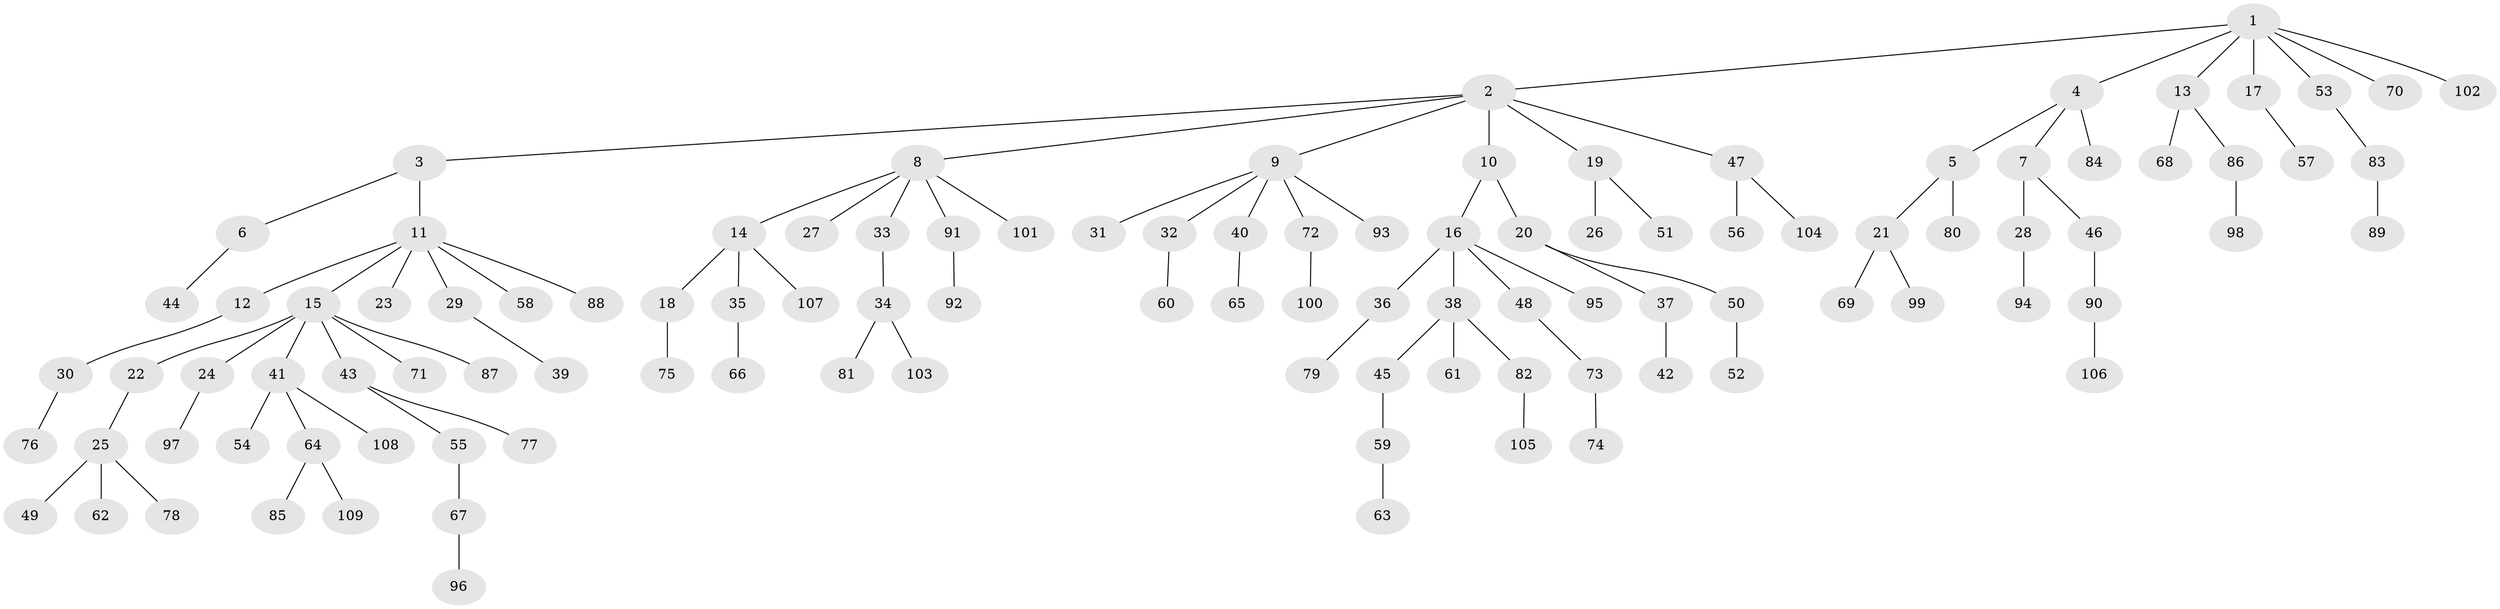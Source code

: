 // Generated by graph-tools (version 1.1) at 2025/26/03/09/25 03:26:25]
// undirected, 109 vertices, 108 edges
graph export_dot {
graph [start="1"]
  node [color=gray90,style=filled];
  1;
  2;
  3;
  4;
  5;
  6;
  7;
  8;
  9;
  10;
  11;
  12;
  13;
  14;
  15;
  16;
  17;
  18;
  19;
  20;
  21;
  22;
  23;
  24;
  25;
  26;
  27;
  28;
  29;
  30;
  31;
  32;
  33;
  34;
  35;
  36;
  37;
  38;
  39;
  40;
  41;
  42;
  43;
  44;
  45;
  46;
  47;
  48;
  49;
  50;
  51;
  52;
  53;
  54;
  55;
  56;
  57;
  58;
  59;
  60;
  61;
  62;
  63;
  64;
  65;
  66;
  67;
  68;
  69;
  70;
  71;
  72;
  73;
  74;
  75;
  76;
  77;
  78;
  79;
  80;
  81;
  82;
  83;
  84;
  85;
  86;
  87;
  88;
  89;
  90;
  91;
  92;
  93;
  94;
  95;
  96;
  97;
  98;
  99;
  100;
  101;
  102;
  103;
  104;
  105;
  106;
  107;
  108;
  109;
  1 -- 2;
  1 -- 4;
  1 -- 13;
  1 -- 17;
  1 -- 53;
  1 -- 70;
  1 -- 102;
  2 -- 3;
  2 -- 8;
  2 -- 9;
  2 -- 10;
  2 -- 19;
  2 -- 47;
  3 -- 6;
  3 -- 11;
  4 -- 5;
  4 -- 7;
  4 -- 84;
  5 -- 21;
  5 -- 80;
  6 -- 44;
  7 -- 28;
  7 -- 46;
  8 -- 14;
  8 -- 27;
  8 -- 33;
  8 -- 91;
  8 -- 101;
  9 -- 31;
  9 -- 32;
  9 -- 40;
  9 -- 72;
  9 -- 93;
  10 -- 16;
  10 -- 20;
  11 -- 12;
  11 -- 15;
  11 -- 23;
  11 -- 29;
  11 -- 58;
  11 -- 88;
  12 -- 30;
  13 -- 68;
  13 -- 86;
  14 -- 18;
  14 -- 35;
  14 -- 107;
  15 -- 22;
  15 -- 24;
  15 -- 41;
  15 -- 43;
  15 -- 71;
  15 -- 87;
  16 -- 36;
  16 -- 38;
  16 -- 48;
  16 -- 95;
  17 -- 57;
  18 -- 75;
  19 -- 26;
  19 -- 51;
  20 -- 37;
  20 -- 50;
  21 -- 69;
  21 -- 99;
  22 -- 25;
  24 -- 97;
  25 -- 49;
  25 -- 62;
  25 -- 78;
  28 -- 94;
  29 -- 39;
  30 -- 76;
  32 -- 60;
  33 -- 34;
  34 -- 81;
  34 -- 103;
  35 -- 66;
  36 -- 79;
  37 -- 42;
  38 -- 45;
  38 -- 61;
  38 -- 82;
  40 -- 65;
  41 -- 54;
  41 -- 64;
  41 -- 108;
  43 -- 55;
  43 -- 77;
  45 -- 59;
  46 -- 90;
  47 -- 56;
  47 -- 104;
  48 -- 73;
  50 -- 52;
  53 -- 83;
  55 -- 67;
  59 -- 63;
  64 -- 85;
  64 -- 109;
  67 -- 96;
  72 -- 100;
  73 -- 74;
  82 -- 105;
  83 -- 89;
  86 -- 98;
  90 -- 106;
  91 -- 92;
}
